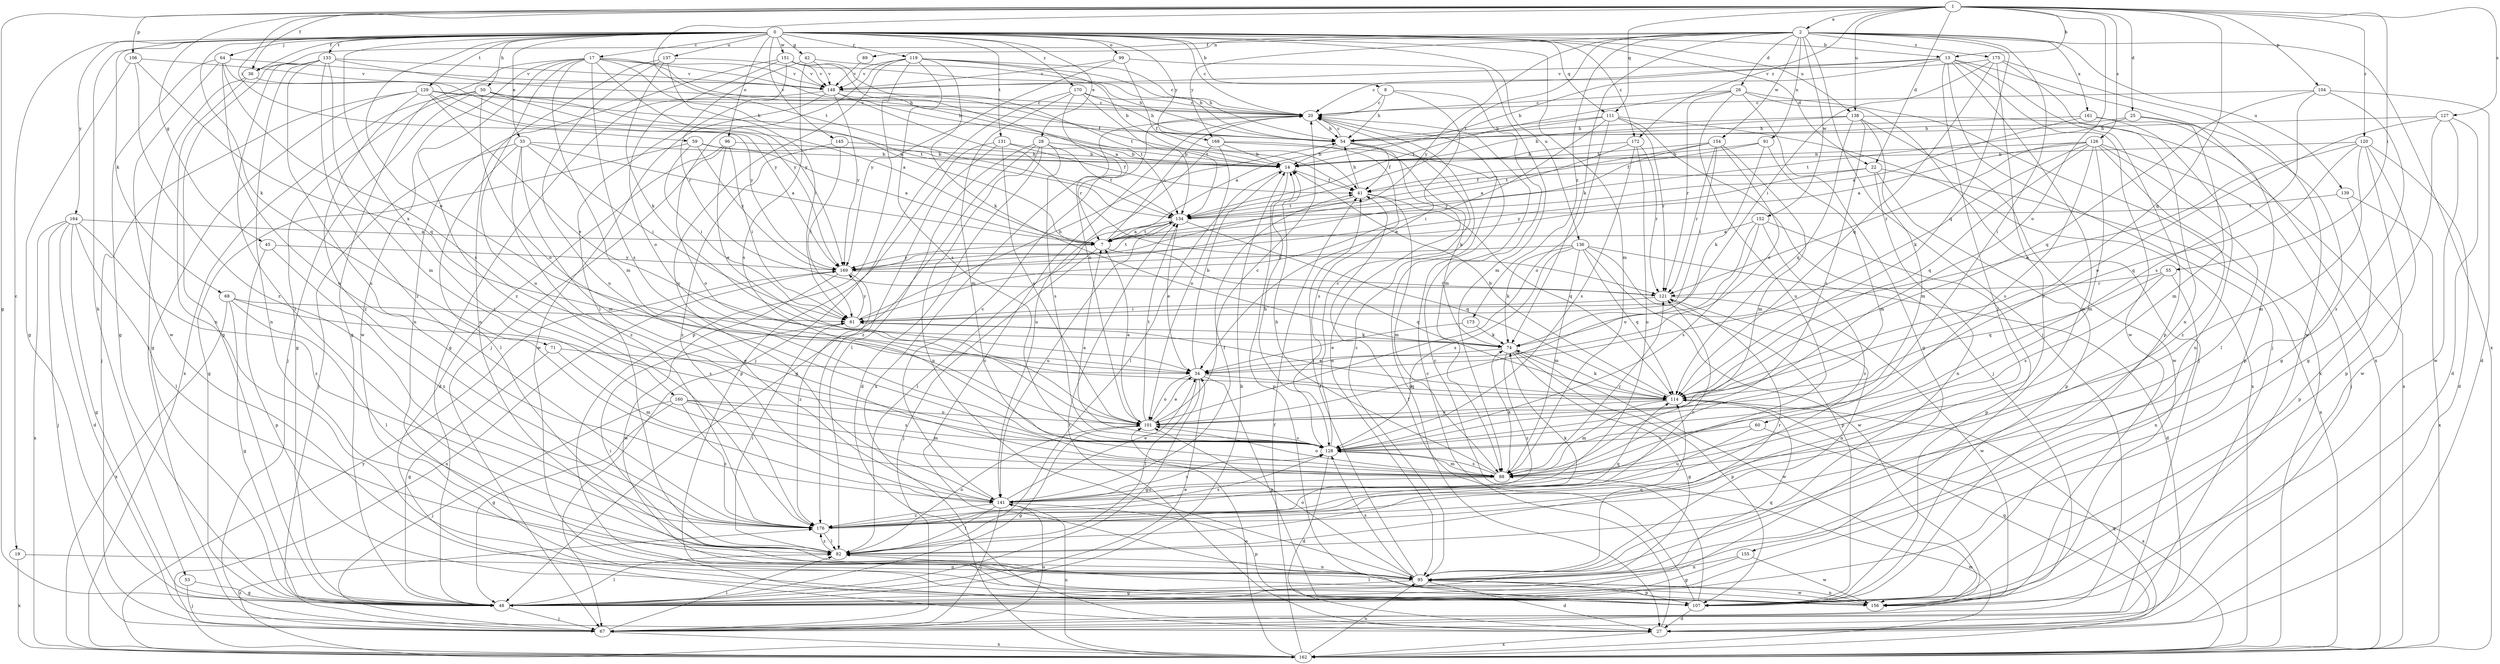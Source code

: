 strict digraph  {
0;
1;
2;
7;
8;
13;
14;
17;
19;
20;
22;
25;
26;
27;
28;
33;
34;
36;
41;
42;
45;
48;
50;
53;
54;
55;
59;
60;
61;
64;
67;
68;
71;
74;
82;
88;
89;
91;
95;
96;
99;
101;
104;
106;
107;
111;
114;
119;
120;
121;
126;
127;
128;
129;
131;
133;
134;
136;
137;
138;
139;
141;
145;
148;
151;
152;
154;
155;
156;
160;
161;
162;
164;
168;
169;
170;
172;
173;
175;
176;
0 -> 8  [label=b];
0 -> 13  [label=b];
0 -> 17  [label=c];
0 -> 19  [label=c];
0 -> 20  [label=c];
0 -> 22  [label=d];
0 -> 28  [label=e];
0 -> 33  [label=e];
0 -> 34  [label=e];
0 -> 36  [label=f];
0 -> 42  [label=g];
0 -> 50  [label=h];
0 -> 53  [label=h];
0 -> 64  [label=j];
0 -> 68  [label=k];
0 -> 71  [label=k];
0 -> 88  [label=m];
0 -> 96  [label=o];
0 -> 99  [label=o];
0 -> 111  [label=q];
0 -> 119  [label=r];
0 -> 129  [label=t];
0 -> 131  [label=t];
0 -> 133  [label=t];
0 -> 136  [label=u];
0 -> 137  [label=u];
0 -> 138  [label=u];
0 -> 145  [label=v];
0 -> 151  [label=w];
0 -> 160  [label=x];
0 -> 164  [label=y];
0 -> 168  [label=y];
0 -> 170  [label=z];
0 -> 172  [label=z];
1 -> 2  [label=a];
1 -> 13  [label=b];
1 -> 22  [label=d];
1 -> 25  [label=d];
1 -> 36  [label=f];
1 -> 45  [label=g];
1 -> 48  [label=g];
1 -> 55  [label=i];
1 -> 59  [label=i];
1 -> 101  [label=o];
1 -> 104  [label=p];
1 -> 106  [label=p];
1 -> 111  [label=q];
1 -> 114  [label=q];
1 -> 120  [label=r];
1 -> 126  [label=s];
1 -> 127  [label=s];
1 -> 134  [label=t];
1 -> 138  [label=u];
1 -> 172  [label=z];
2 -> 26  [label=d];
2 -> 36  [label=f];
2 -> 60  [label=i];
2 -> 67  [label=j];
2 -> 74  [label=k];
2 -> 89  [label=n];
2 -> 91  [label=n];
2 -> 114  [label=q];
2 -> 134  [label=t];
2 -> 139  [label=u];
2 -> 152  [label=w];
2 -> 154  [label=w];
2 -> 161  [label=x];
2 -> 162  [label=x];
2 -> 168  [label=y];
2 -> 169  [label=y];
2 -> 173  [label=z];
2 -> 175  [label=z];
7 -> 20  [label=c];
7 -> 67  [label=j];
7 -> 114  [label=q];
7 -> 134  [label=t];
7 -> 169  [label=y];
8 -> 20  [label=c];
8 -> 34  [label=e];
8 -> 54  [label=h];
8 -> 88  [label=m];
13 -> 14  [label=b];
13 -> 20  [label=c];
13 -> 67  [label=j];
13 -> 82  [label=l];
13 -> 107  [label=p];
13 -> 148  [label=v];
13 -> 155  [label=w];
13 -> 156  [label=w];
13 -> 162  [label=x];
14 -> 41  [label=f];
14 -> 82  [label=l];
14 -> 107  [label=p];
17 -> 7  [label=a];
17 -> 14  [label=b];
17 -> 41  [label=f];
17 -> 48  [label=g];
17 -> 88  [label=m];
17 -> 128  [label=s];
17 -> 141  [label=u];
17 -> 148  [label=v];
17 -> 156  [label=w];
17 -> 169  [label=y];
17 -> 176  [label=z];
19 -> 95  [label=n];
19 -> 162  [label=x];
20 -> 54  [label=h];
20 -> 162  [label=x];
22 -> 41  [label=f];
22 -> 95  [label=n];
22 -> 107  [label=p];
22 -> 162  [label=x];
22 -> 169  [label=y];
25 -> 48  [label=g];
25 -> 54  [label=h];
25 -> 88  [label=m];
25 -> 134  [label=t];
26 -> 20  [label=c];
26 -> 48  [label=g];
26 -> 67  [label=j];
26 -> 121  [label=r];
26 -> 134  [label=t];
26 -> 141  [label=u];
26 -> 162  [label=x];
27 -> 20  [label=c];
27 -> 114  [label=q];
27 -> 134  [label=t];
27 -> 162  [label=x];
28 -> 14  [label=b];
28 -> 27  [label=d];
28 -> 48  [label=g];
28 -> 82  [label=l];
28 -> 95  [label=n];
28 -> 128  [label=s];
28 -> 134  [label=t];
33 -> 7  [label=a];
33 -> 14  [label=b];
33 -> 61  [label=i];
33 -> 67  [label=j];
33 -> 82  [label=l];
33 -> 88  [label=m];
33 -> 176  [label=z];
34 -> 14  [label=b];
34 -> 48  [label=g];
34 -> 82  [label=l];
34 -> 101  [label=o];
34 -> 107  [label=p];
34 -> 114  [label=q];
36 -> 67  [label=j];
36 -> 95  [label=n];
36 -> 169  [label=y];
41 -> 54  [label=h];
41 -> 88  [label=m];
41 -> 114  [label=q];
41 -> 134  [label=t];
42 -> 54  [label=h];
42 -> 82  [label=l];
42 -> 128  [label=s];
42 -> 148  [label=v];
45 -> 107  [label=p];
45 -> 169  [label=y];
45 -> 176  [label=z];
48 -> 14  [label=b];
48 -> 34  [label=e];
48 -> 67  [label=j];
48 -> 82  [label=l];
48 -> 114  [label=q];
50 -> 7  [label=a];
50 -> 20  [label=c];
50 -> 48  [label=g];
50 -> 67  [label=j];
50 -> 101  [label=o];
50 -> 134  [label=t];
50 -> 162  [label=x];
53 -> 48  [label=g];
53 -> 67  [label=j];
54 -> 14  [label=b];
54 -> 20  [label=c];
54 -> 27  [label=d];
54 -> 41  [label=f];
54 -> 95  [label=n];
55 -> 95  [label=n];
55 -> 114  [label=q];
55 -> 121  [label=r];
55 -> 128  [label=s];
59 -> 7  [label=a];
59 -> 14  [label=b];
59 -> 48  [label=g];
59 -> 61  [label=i];
59 -> 169  [label=y];
60 -> 128  [label=s];
60 -> 141  [label=u];
60 -> 162  [label=x];
61 -> 54  [label=h];
61 -> 74  [label=k];
61 -> 169  [label=y];
64 -> 48  [label=g];
64 -> 128  [label=s];
64 -> 141  [label=u];
64 -> 148  [label=v];
64 -> 156  [label=w];
64 -> 169  [label=y];
67 -> 82  [label=l];
67 -> 141  [label=u];
67 -> 162  [label=x];
68 -> 48  [label=g];
68 -> 61  [label=i];
68 -> 82  [label=l];
68 -> 128  [label=s];
68 -> 162  [label=x];
71 -> 34  [label=e];
71 -> 48  [label=g];
71 -> 88  [label=m];
74 -> 34  [label=e];
74 -> 48  [label=g];
74 -> 107  [label=p];
74 -> 156  [label=w];
74 -> 176  [label=z];
82 -> 61  [label=i];
82 -> 95  [label=n];
82 -> 101  [label=o];
82 -> 121  [label=r];
82 -> 176  [label=z];
88 -> 14  [label=b];
88 -> 74  [label=k];
88 -> 101  [label=o];
88 -> 121  [label=r];
88 -> 128  [label=s];
88 -> 141  [label=u];
89 -> 148  [label=v];
91 -> 14  [label=b];
91 -> 41  [label=f];
91 -> 74  [label=k];
91 -> 88  [label=m];
95 -> 20  [label=c];
95 -> 27  [label=d];
95 -> 41  [label=f];
95 -> 48  [label=g];
95 -> 61  [label=i];
95 -> 101  [label=o];
95 -> 107  [label=p];
95 -> 114  [label=q];
95 -> 128  [label=s];
95 -> 156  [label=w];
96 -> 14  [label=b];
96 -> 27  [label=d];
96 -> 34  [label=e];
96 -> 61  [label=i];
96 -> 101  [label=o];
99 -> 41  [label=f];
99 -> 88  [label=m];
99 -> 148  [label=v];
99 -> 169  [label=y];
101 -> 7  [label=a];
101 -> 20  [label=c];
101 -> 34  [label=e];
101 -> 48  [label=g];
101 -> 128  [label=s];
101 -> 134  [label=t];
104 -> 20  [label=c];
104 -> 27  [label=d];
104 -> 114  [label=q];
104 -> 128  [label=s];
104 -> 176  [label=z];
106 -> 48  [label=g];
106 -> 114  [label=q];
106 -> 148  [label=v];
106 -> 176  [label=z];
107 -> 20  [label=c];
107 -> 27  [label=d];
107 -> 41  [label=f];
111 -> 7  [label=a];
111 -> 54  [label=h];
111 -> 61  [label=i];
111 -> 67  [label=j];
111 -> 101  [label=o];
111 -> 121  [label=r];
111 -> 162  [label=x];
114 -> 14  [label=b];
114 -> 61  [label=i];
114 -> 74  [label=k];
114 -> 88  [label=m];
114 -> 101  [label=o];
119 -> 14  [label=b];
119 -> 20  [label=c];
119 -> 54  [label=h];
119 -> 67  [label=j];
119 -> 74  [label=k];
119 -> 107  [label=p];
119 -> 128  [label=s];
119 -> 141  [label=u];
119 -> 148  [label=v];
120 -> 14  [label=b];
120 -> 27  [label=d];
120 -> 34  [label=e];
120 -> 88  [label=m];
120 -> 107  [label=p];
120 -> 114  [label=q];
120 -> 156  [label=w];
121 -> 61  [label=i];
121 -> 95  [label=n];
121 -> 156  [label=w];
126 -> 7  [label=a];
126 -> 14  [label=b];
126 -> 67  [label=j];
126 -> 74  [label=k];
126 -> 82  [label=l];
126 -> 88  [label=m];
126 -> 114  [label=q];
126 -> 121  [label=r];
126 -> 128  [label=s];
126 -> 176  [label=z];
127 -> 27  [label=d];
127 -> 48  [label=g];
127 -> 54  [label=h];
127 -> 101  [label=o];
127 -> 156  [label=w];
128 -> 7  [label=a];
128 -> 14  [label=b];
128 -> 20  [label=c];
128 -> 27  [label=d];
128 -> 88  [label=m];
129 -> 20  [label=c];
129 -> 34  [label=e];
129 -> 48  [label=g];
129 -> 54  [label=h];
129 -> 67  [label=j];
129 -> 169  [label=y];
129 -> 176  [label=z];
131 -> 14  [label=b];
131 -> 41  [label=f];
131 -> 101  [label=o];
131 -> 107  [label=p];
131 -> 176  [label=z];
133 -> 48  [label=g];
133 -> 54  [label=h];
133 -> 82  [label=l];
133 -> 88  [label=m];
133 -> 95  [label=n];
133 -> 141  [label=u];
133 -> 148  [label=v];
133 -> 176  [label=z];
134 -> 7  [label=a];
134 -> 34  [label=e];
134 -> 82  [label=l];
134 -> 114  [label=q];
134 -> 141  [label=u];
136 -> 27  [label=d];
136 -> 74  [label=k];
136 -> 88  [label=m];
136 -> 107  [label=p];
136 -> 114  [label=q];
136 -> 128  [label=s];
136 -> 156  [label=w];
136 -> 169  [label=y];
137 -> 61  [label=i];
137 -> 74  [label=k];
137 -> 95  [label=n];
137 -> 141  [label=u];
137 -> 148  [label=v];
138 -> 14  [label=b];
138 -> 54  [label=h];
138 -> 88  [label=m];
138 -> 114  [label=q];
138 -> 128  [label=s];
138 -> 156  [label=w];
138 -> 162  [label=x];
139 -> 107  [label=p];
139 -> 134  [label=t];
139 -> 162  [label=x];
141 -> 20  [label=c];
141 -> 34  [label=e];
141 -> 41  [label=f];
141 -> 67  [label=j];
141 -> 82  [label=l];
141 -> 107  [label=p];
141 -> 128  [label=s];
141 -> 176  [label=z];
145 -> 14  [label=b];
145 -> 61  [label=i];
145 -> 176  [label=z];
148 -> 20  [label=c];
148 -> 48  [label=g];
148 -> 121  [label=r];
148 -> 134  [label=t];
148 -> 156  [label=w];
148 -> 169  [label=y];
151 -> 7  [label=a];
151 -> 54  [label=h];
151 -> 95  [label=n];
151 -> 101  [label=o];
151 -> 121  [label=r];
151 -> 134  [label=t];
151 -> 148  [label=v];
152 -> 7  [label=a];
152 -> 101  [label=o];
152 -> 107  [label=p];
152 -> 128  [label=s];
152 -> 176  [label=z];
154 -> 14  [label=b];
154 -> 34  [label=e];
154 -> 61  [label=i];
154 -> 88  [label=m];
154 -> 121  [label=r];
154 -> 134  [label=t];
154 -> 169  [label=y];
155 -> 48  [label=g];
155 -> 95  [label=n];
155 -> 156  [label=w];
156 -> 20  [label=c];
156 -> 82  [label=l];
156 -> 95  [label=n];
160 -> 48  [label=g];
160 -> 67  [label=j];
160 -> 88  [label=m];
160 -> 101  [label=o];
160 -> 128  [label=s];
160 -> 176  [label=z];
161 -> 7  [label=a];
161 -> 54  [label=h];
161 -> 95  [label=n];
161 -> 107  [label=p];
162 -> 41  [label=f];
162 -> 88  [label=m];
162 -> 95  [label=n];
162 -> 101  [label=o];
162 -> 114  [label=q];
162 -> 141  [label=u];
162 -> 169  [label=y];
162 -> 176  [label=z];
164 -> 7  [label=a];
164 -> 27  [label=d];
164 -> 48  [label=g];
164 -> 67  [label=j];
164 -> 82  [label=l];
164 -> 162  [label=x];
164 -> 176  [label=z];
168 -> 14  [label=b];
168 -> 74  [label=k];
168 -> 101  [label=o];
168 -> 128  [label=s];
168 -> 141  [label=u];
169 -> 121  [label=r];
169 -> 134  [label=t];
169 -> 156  [label=w];
169 -> 162  [label=x];
169 -> 176  [label=z];
170 -> 20  [label=c];
170 -> 54  [label=h];
170 -> 67  [label=j];
170 -> 88  [label=m];
170 -> 101  [label=o];
170 -> 134  [label=t];
172 -> 7  [label=a];
172 -> 14  [label=b];
172 -> 121  [label=r];
172 -> 128  [label=s];
172 -> 141  [label=u];
173 -> 34  [label=e];
173 -> 74  [label=k];
175 -> 61  [label=i];
175 -> 95  [label=n];
175 -> 114  [label=q];
175 -> 148  [label=v];
175 -> 156  [label=w];
175 -> 176  [label=z];
176 -> 74  [label=k];
176 -> 82  [label=l];
176 -> 114  [label=q];
176 -> 121  [label=r];
176 -> 128  [label=s];
}
